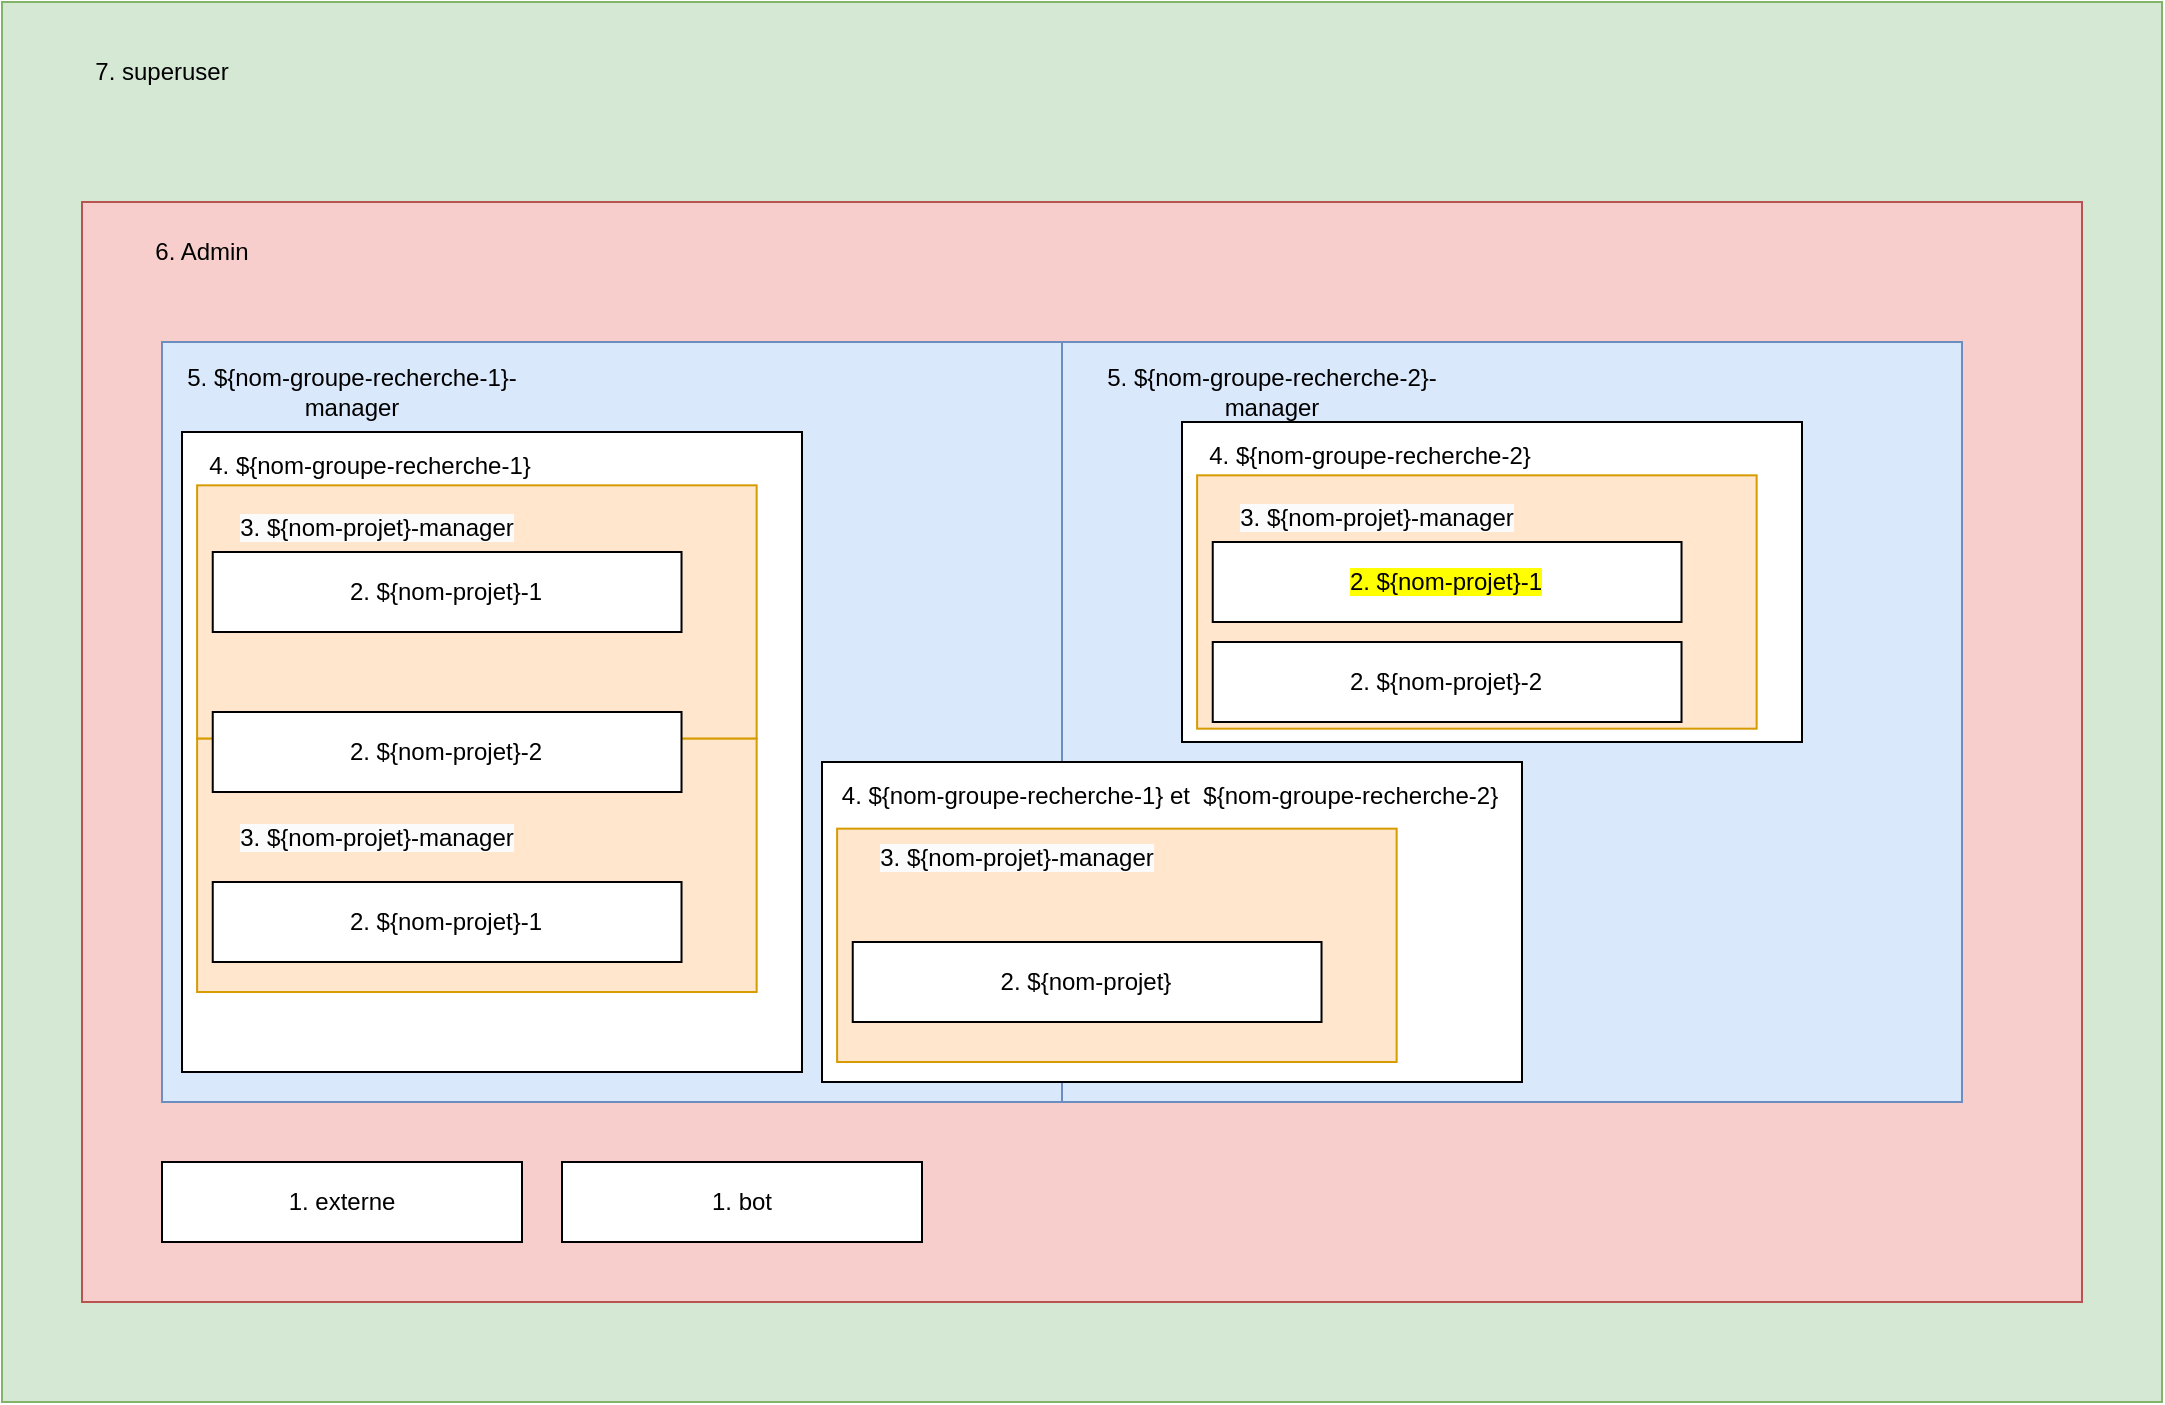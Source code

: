 <mxfile>
    <diagram id="zcQk4nLi8FrwlXGsmyLF" name="Page-1">
        <mxGraphModel dx="1633" dy="1080" grid="1" gridSize="10" guides="1" tooltips="1" connect="1" arrows="1" fold="1" page="1" pageScale="1" pageWidth="850" pageHeight="1100" math="0" shadow="0">
            <root>
                <mxCell id="0"/>
                <mxCell id="1" parent="0"/>
                <mxCell id="4" value="" style="rounded=0;whiteSpace=wrap;html=1;fillColor=#d5e8d4;strokeColor=#82b366;" vertex="1" parent="1">
                    <mxGeometry x="-40" y="80" width="1080" height="700" as="geometry"/>
                </mxCell>
                <mxCell id="5" value="" style="rounded=0;whiteSpace=wrap;html=1;fillColor=#f8cecc;strokeColor=#b85450;" vertex="1" parent="1">
                    <mxGeometry y="180" width="1000" height="550" as="geometry"/>
                </mxCell>
                <mxCell id="14" value="" style="rounded=0;whiteSpace=wrap;html=1;fillColor=#dae8fc;strokeColor=#6c8ebf;" vertex="1" parent="1">
                    <mxGeometry x="40" y="250" width="450" height="380" as="geometry"/>
                </mxCell>
                <mxCell id="15" value="1. externe" style="rounded=0;whiteSpace=wrap;html=1;" vertex="1" parent="1">
                    <mxGeometry x="40" y="660" width="180" height="40" as="geometry"/>
                </mxCell>
                <mxCell id="26" value="" style="rounded=0;whiteSpace=wrap;html=1;fillColor=#dae8fc;strokeColor=#6c8ebf;" vertex="1" parent="1">
                    <mxGeometry x="490" y="250" width="450" height="380" as="geometry"/>
                </mxCell>
                <mxCell id="46" value="" style="edgeStyle=none;html=1;" edge="1" parent="1" source="24">
                    <mxGeometry relative="1" as="geometry">
                        <mxPoint x="140.526" y="290" as="targetPoint"/>
                    </mxGeometry>
                </mxCell>
                <mxCell id="24" value="5. ${nom-groupe-recherche-1}-manager" style="text;html=1;strokeColor=none;fillColor=none;align=center;verticalAlign=middle;whiteSpace=wrap;rounded=0;" vertex="1" parent="1">
                    <mxGeometry x="40" y="260" width="190" height="30" as="geometry"/>
                </mxCell>
                <mxCell id="25" value="6. Admin" style="text;html=1;strokeColor=none;fillColor=none;align=center;verticalAlign=middle;whiteSpace=wrap;rounded=0;" vertex="1" parent="1">
                    <mxGeometry x="30" y="190" width="60" height="30" as="geometry"/>
                </mxCell>
                <mxCell id="27" value="5. ${nom-groupe-recherche-2}-manager" style="text;html=1;strokeColor=none;fillColor=none;align=center;verticalAlign=middle;whiteSpace=wrap;rounded=0;" vertex="1" parent="1">
                    <mxGeometry x="500" y="260" width="190" height="30" as="geometry"/>
                </mxCell>
                <mxCell id="28" value="7. superuser" style="text;html=1;strokeColor=none;fillColor=none;align=center;verticalAlign=middle;whiteSpace=wrap;rounded=0;" vertex="1" parent="1">
                    <mxGeometry x="-10" y="100" width="100" height="30" as="geometry"/>
                </mxCell>
                <mxCell id="54" value="" style="group;" vertex="1" connectable="0" parent="1">
                    <mxGeometry x="550" y="290" width="310" height="170" as="geometry"/>
                </mxCell>
                <mxCell id="55" value="" style="rounded=0;whiteSpace=wrap;html=1;" vertex="1" parent="54">
                    <mxGeometry width="310" height="160" as="geometry"/>
                </mxCell>
                <mxCell id="56" value="" style="rounded=0;whiteSpace=wrap;html=1;fillColor=#ffe6cc;strokeColor=#d79b00;" vertex="1" parent="54">
                    <mxGeometry x="7.56" y="26.67" width="279.76" height="126.67" as="geometry"/>
                </mxCell>
                <mxCell id="57" value="2. ${nom-projet}-2" style="rounded=0;whiteSpace=wrap;html=1;" vertex="1" parent="54">
                    <mxGeometry x="15.371" y="110" width="234.39" height="40" as="geometry"/>
                </mxCell>
                <mxCell id="58" value="4. ${nom-groupe-recherche-2}" style="text;html=1;strokeColor=none;fillColor=none;align=center;verticalAlign=middle;whiteSpace=wrap;rounded=0;" vertex="1" parent="54">
                    <mxGeometry x="7.56" y="6.67" width="172.44" height="20" as="geometry"/>
                </mxCell>
                <mxCell id="59" value="&#10;&lt;span style=&quot;color: rgb(0, 0, 0); font-family: Helvetica; font-size: 12px; font-style: normal; font-variant-ligatures: normal; font-variant-caps: normal; font-weight: 400; letter-spacing: normal; orphans: 2; text-align: center; text-indent: 0px; text-transform: none; widows: 2; word-spacing: 0px; -webkit-text-stroke-width: 0px; background-color: rgb(251, 251, 251); text-decoration-thickness: initial; text-decoration-style: initial; text-decoration-color: initial; float: none; display: inline !important;&quot;&gt;3. ${nom-projet}-manager&lt;/span&gt;&#10;&#10;" style="text;html=1;strokeColor=none;fillColor=none;align=center;verticalAlign=middle;whiteSpace=wrap;rounded=0;" vertex="1" parent="54">
                    <mxGeometry x="15.37" y="40" width="164.63" height="30" as="geometry"/>
                </mxCell>
                <mxCell id="74" value="&lt;span style=&quot;background-color: rgb(255, 255, 0);&quot;&gt;2. ${nom-projet}-1&lt;/span&gt;" style="rounded=0;whiteSpace=wrap;html=1;" vertex="1" parent="54">
                    <mxGeometry x="15.371" y="60" width="234.39" height="40" as="geometry"/>
                </mxCell>
                <mxCell id="60" value="" style="group;fillColor=#fff2cc;strokeColor=#d6b656;" vertex="1" connectable="0" parent="1">
                    <mxGeometry x="370" y="460" width="350" height="160" as="geometry"/>
                </mxCell>
                <mxCell id="61" value="" style="rounded=0;whiteSpace=wrap;html=1;" vertex="1" parent="60">
                    <mxGeometry width="350" height="160" as="geometry"/>
                </mxCell>
                <mxCell id="62" value="" style="rounded=0;whiteSpace=wrap;html=1;fillColor=#ffe6cc;strokeColor=#d79b00;" vertex="1" parent="60">
                    <mxGeometry x="7.56" y="33.33" width="279.76" height="116.67" as="geometry"/>
                </mxCell>
                <mxCell id="63" value="2. ${nom-projet}" style="rounded=0;whiteSpace=wrap;html=1;" vertex="1" parent="60">
                    <mxGeometry x="15.371" y="90" width="234.39" height="40" as="geometry"/>
                </mxCell>
                <mxCell id="64" value="4. ${nom-groupe-recherche-1} et&amp;nbsp; ${nom-groupe-recherche-2}" style="text;html=1;strokeColor=none;fillColor=none;align=center;verticalAlign=middle;whiteSpace=wrap;rounded=0;" vertex="1" parent="60">
                    <mxGeometry x="7.56" y="6.67" width="332.44" height="20" as="geometry"/>
                </mxCell>
                <mxCell id="65" value="&#10;&lt;span style=&quot;color: rgb(0, 0, 0); font-family: Helvetica; font-size: 12px; font-style: normal; font-variant-ligatures: normal; font-variant-caps: normal; font-weight: 400; letter-spacing: normal; orphans: 2; text-align: center; text-indent: 0px; text-transform: none; widows: 2; word-spacing: 0px; -webkit-text-stroke-width: 0px; background-color: rgb(251, 251, 251); text-decoration-thickness: initial; text-decoration-style: initial; text-decoration-color: initial; float: none; display: inline !important;&quot;&gt;3. ${nom-projet}-manager&lt;/span&gt;&#10;&#10;" style="text;html=1;strokeColor=none;fillColor=none;align=center;verticalAlign=middle;whiteSpace=wrap;rounded=0;" vertex="1" parent="60">
                    <mxGeometry x="15.37" y="40" width="164.63" height="30" as="geometry"/>
                </mxCell>
                <mxCell id="75" value="" style="group;" vertex="1" connectable="0" parent="1">
                    <mxGeometry x="50" y="295" width="310" height="320" as="geometry"/>
                </mxCell>
                <mxCell id="76" value="" style="rounded=0;whiteSpace=wrap;html=1;" vertex="1" parent="75">
                    <mxGeometry width="310" height="320" as="geometry"/>
                </mxCell>
                <mxCell id="77" value="" style="rounded=0;whiteSpace=wrap;html=1;fillColor=#ffe6cc;strokeColor=#d79b00;" vertex="1" parent="75">
                    <mxGeometry x="7.56" y="26.67" width="279.76" height="126.67" as="geometry"/>
                </mxCell>
                <mxCell id="79" value="4. ${nom-groupe-recherche-1}" style="text;html=1;strokeColor=none;fillColor=none;align=center;verticalAlign=middle;whiteSpace=wrap;rounded=0;" vertex="1" parent="75">
                    <mxGeometry x="7.56" y="6.67" width="172.44" height="20" as="geometry"/>
                </mxCell>
                <mxCell id="80" value="&#10;&lt;span style=&quot;color: rgb(0, 0, 0); font-family: Helvetica; font-size: 12px; font-style: normal; font-variant-ligatures: normal; font-variant-caps: normal; font-weight: 400; letter-spacing: normal; orphans: 2; text-align: center; text-indent: 0px; text-transform: none; widows: 2; word-spacing: 0px; -webkit-text-stroke-width: 0px; background-color: rgb(251, 251, 251); text-decoration-thickness: initial; text-decoration-style: initial; text-decoration-color: initial; float: none; display: inline !important;&quot;&gt;3. ${nom-projet}-manager&lt;/span&gt;&#10;&#10;" style="text;html=1;strokeColor=none;fillColor=none;align=center;verticalAlign=middle;whiteSpace=wrap;rounded=0;" vertex="1" parent="75">
                    <mxGeometry x="15.37" y="40" width="164.63" height="30" as="geometry"/>
                </mxCell>
                <mxCell id="81" value="2. ${nom-projet}-1" style="rounded=0;whiteSpace=wrap;html=1;" vertex="1" parent="75">
                    <mxGeometry x="15.371" y="60" width="234.39" height="40" as="geometry"/>
                </mxCell>
                <mxCell id="84" value="" style="rounded=0;whiteSpace=wrap;html=1;fillColor=#ffe6cc;strokeColor=#d79b00;" vertex="1" parent="75">
                    <mxGeometry x="7.56" y="153.34" width="279.76" height="126.67" as="geometry"/>
                </mxCell>
                <mxCell id="86" value="&#10;&lt;span style=&quot;color: rgb(0, 0, 0); font-family: Helvetica; font-size: 12px; font-style: normal; font-variant-ligatures: normal; font-variant-caps: normal; font-weight: 400; letter-spacing: normal; orphans: 2; text-align: center; text-indent: 0px; text-transform: none; widows: 2; word-spacing: 0px; -webkit-text-stroke-width: 0px; background-color: rgb(251, 251, 251); text-decoration-thickness: initial; text-decoration-style: initial; text-decoration-color: initial; float: none; display: inline !important;&quot;&gt;3. ${nom-projet}-manager&lt;/span&gt;&#10;&#10;" style="text;html=1;strokeColor=none;fillColor=none;align=center;verticalAlign=middle;whiteSpace=wrap;rounded=0;" vertex="1" parent="75">
                    <mxGeometry x="15.37" y="195.0" width="164.63" height="30" as="geometry"/>
                </mxCell>
                <mxCell id="87" value="2. ${nom-projet}-1" style="rounded=0;whiteSpace=wrap;html=1;" vertex="1" parent="75">
                    <mxGeometry x="15.371" y="225.0" width="234.39" height="40" as="geometry"/>
                </mxCell>
                <mxCell id="78" value="2. ${nom-projet}-2" style="rounded=0;whiteSpace=wrap;html=1;" vertex="1" parent="75">
                    <mxGeometry x="15.371" y="140.0" width="234.39" height="40" as="geometry"/>
                </mxCell>
                <mxCell id="88" value="1. bot" style="rounded=0;whiteSpace=wrap;html=1;" vertex="1" parent="1">
                    <mxGeometry x="240" y="660" width="180" height="40" as="geometry"/>
                </mxCell>
            </root>
        </mxGraphModel>
    </diagram>
</mxfile>